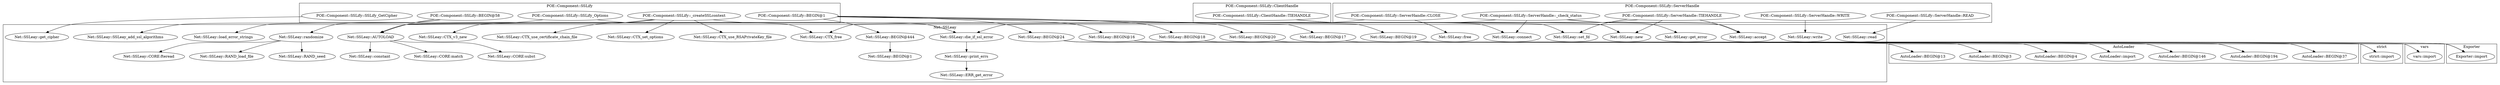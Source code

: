 digraph {
graph [overlap=false]
subgraph cluster_POE_Component_SSLify {
	label="POE::Component::SSLify";
	"POE::Component::SSLify::BEGIN@1";
	"POE::Component::SSLify::_createSSLcontext";
	"POE::Component::SSLify::BEGIN@58";
	"POE::Component::SSLify::SSLify_Options";
	"POE::Component::SSLify::SSLify_GetCipher";
}
subgraph cluster_POE_Component_SSLify_ClientHandle {
	label="POE::Component::SSLify::ClientHandle";
	"POE::Component::SSLify::ClientHandle::TIEHANDLE";
}
subgraph cluster_Exporter {
	label="Exporter";
	"Exporter::import";
}
subgraph cluster_strict {
	label="strict";
	"strict::import";
}
subgraph cluster_AutoLoader {
	label="AutoLoader";
	"AutoLoader::BEGIN@3";
	"AutoLoader::BEGIN@13";
	"AutoLoader::BEGIN@37";
	"AutoLoader::BEGIN@194";
	"AutoLoader::BEGIN@146";
	"AutoLoader::import";
	"AutoLoader::BEGIN@4";
}
subgraph cluster_vars {
	label="vars";
	"vars::import";
}
subgraph cluster_POE_Component_SSLify_ServerHandle {
	label="POE::Component::SSLify::ServerHandle";
	"POE::Component::SSLify::ServerHandle::READ";
	"POE::Component::SSLify::ServerHandle::TIEHANDLE";
	"POE::Component::SSLify::ServerHandle::CLOSE";
	"POE::Component::SSLify::ServerHandle::_check_status";
	"POE::Component::SSLify::ServerHandle::WRITE";
}
subgraph cluster_Net_SSLeay {
	label="Net::SSLeay";
	"Net::SSLeay::BEGIN@24";
	"Net::SSLeay::CTX_set_options";
	"Net::SSLeay::BEGIN@16";
	"Net::SSLeay::AUTOLOAD";
	"Net::SSLeay::print_errs";
	"Net::SSLeay::RAND_load_file";
	"Net::SSLeay::CTX_use_RSAPrivateKey_file";
	"Net::SSLeay::get_error";
	"Net::SSLeay::BEGIN@18";
	"Net::SSLeay::BEGIN@20";
	"Net::SSLeay::load_error_strings";
	"Net::SSLeay::SSLeay_add_ssl_algorithms";
	"Net::SSLeay::BEGIN@444";
	"Net::SSLeay::CORE:subst";
	"Net::SSLeay::constant";
	"Net::SSLeay::CTX_v3_new";
	"Net::SSLeay::write";
	"Net::SSLeay::BEGIN@17";
	"Net::SSLeay::randomize";
	"Net::SSLeay::ERR_get_error";
	"Net::SSLeay::read";
	"Net::SSLeay::connect";
	"Net::SSLeay::BEGIN@19";
	"Net::SSLeay::RAND_seed";
	"Net::SSLeay::new";
	"Net::SSLeay::CTX_use_certificate_chain_file";
	"Net::SSLeay::set_fd";
	"Net::SSLeay::die_if_ssl_error";
	"Net::SSLeay::BEGIN@1";
	"Net::SSLeay::CORE:match";
	"Net::SSLeay::CORE:fteread";
	"Net::SSLeay::accept";
	"Net::SSLeay::free";
	"Net::SSLeay::get_cipher";
	"Net::SSLeay::CTX_free";
}
"Net::SSLeay::BEGIN@24" -> "AutoLoader::BEGIN@37";
"Net::SSLeay::BEGIN@24" -> "AutoLoader::BEGIN@13";
"POE::Component::SSLify::_createSSLcontext" -> "Net::SSLeay::CTX_v3_new";
"POE::Component::SSLify::_createSSLcontext" -> "Net::SSLeay::CTX_use_RSAPrivateKey_file";
"Net::SSLeay::BEGIN@24" -> "AutoLoader::BEGIN@146";
"Net::SSLeay::randomize" -> "Net::SSLeay::RAND_seed";
"POE::Component::SSLify::ClientHandle::TIEHANDLE" -> "Net::SSLeay::new";
"POE::Component::SSLify::ServerHandle::TIEHANDLE" -> "Net::SSLeay::new";
"Net::SSLeay::BEGIN@24" -> "AutoLoader::BEGIN@194";
"POE::Component::SSLify::ServerHandle::READ" -> "Net::SSLeay::read";
"POE::Component::SSLify::SSLify_GetCipher" -> "Net::SSLeay::get_cipher";
"Net::SSLeay::AUTOLOAD" -> "Net::SSLeay::CORE:match";
"POE::Component::SSLify::_createSSLcontext" -> "Net::SSLeay::AUTOLOAD";
"POE::Component::SSLify::ServerHandle::_check_status" -> "Net::SSLeay::AUTOLOAD";
"POE::Component::SSLify::BEGIN@58" -> "Net::SSLeay::AUTOLOAD";
"POE::Component::SSLify::SSLify_Options" -> "Net::SSLeay::AUTOLOAD";
"POE::Component::SSLify::BEGIN@1" -> "Net::SSLeay::BEGIN@24";
"POE::Component::SSLify::BEGIN@1" -> "Net::SSLeay::BEGIN@16";
"POE::Component::SSLify::ServerHandle::TIEHANDLE" -> "Net::SSLeay::set_fd";
"POE::Component::SSLify::ClientHandle::TIEHANDLE" -> "Net::SSLeay::set_fd";
"POE::Component::SSLify::ServerHandle::_check_status" -> "Net::SSLeay::connect";
"POE::Component::SSLify::ClientHandle::TIEHANDLE" -> "Net::SSLeay::connect";
"Net::SSLeay::print_errs" -> "Net::SSLeay::ERR_get_error";
"POE::Component::SSLify::SSLify_Options" -> "Net::SSLeay::CTX_free";
"POE::Component::SSLify::ServerHandle::CLOSE" -> "Net::SSLeay::CTX_free";
"Net::SSLeay::BEGIN@18" -> "vars::import";
"Net::SSLeay::BEGIN@20" -> "Exporter::import";
"Net::SSLeay::BEGIN@19" -> "Exporter::import";
"Net::SSLeay::BEGIN@17" -> "Exporter::import";
"POE::Component::SSLify::_createSSLcontext" -> "Net::SSLeay::CTX_set_options";
"Net::SSLeay::AUTOLOAD" -> "Net::SSLeay::CORE:subst";
"POE::Component::SSLify::BEGIN@58" -> "Net::SSLeay::SSLeay_add_ssl_algorithms";
"Net::SSLeay::randomize" -> "Net::SSLeay::RAND_load_file";
"POE::Component::SSLify::ServerHandle::WRITE" -> "Net::SSLeay::write";
"POE::Component::SSLify::BEGIN@1" -> "Net::SSLeay::BEGIN@17";
"Net::SSLeay::randomize" -> "Net::SSLeay::CORE:fteread";
"Net::SSLeay::die_if_ssl_error" -> "Net::SSLeay::print_errs";
"Net::SSLeay::BEGIN@24" -> "AutoLoader::BEGIN@3";
"POE::Component::SSLify::BEGIN@1" -> "Net::SSLeay::BEGIN@444";
"Net::SSLeay::BEGIN@24" -> "AutoLoader::import";
"Net::SSLeay::AUTOLOAD" -> "Net::SSLeay::constant";
"POE::Component::SSLify::BEGIN@1" -> "Net::SSLeay::BEGIN@18";
"POE::Component::SSLify::ServerHandle::_check_status" -> "Net::SSLeay::get_error";
"POE::Component::SSLify::BEGIN@1" -> "Net::SSLeay::BEGIN@20";
"POE::Component::SSLify::BEGIN@58" -> "Net::SSLeay::load_error_strings";
"POE::Component::SSLify::_createSSLcontext" -> "Net::SSLeay::die_if_ssl_error";
"POE::Component::SSLify::ServerHandle::TIEHANDLE" -> "Net::SSLeay::die_if_ssl_error";
"Net::SSLeay::BEGIN@444" -> "Net::SSLeay::BEGIN@1";
"POE::Component::SSLify::BEGIN@1" -> "Net::SSLeay::BEGIN@19";
"POE::Component::SSLify::_createSSLcontext" -> "Net::SSLeay::CTX_use_certificate_chain_file";
"POE::Component::SSLify::BEGIN@58" -> "Net::SSLeay::randomize";
"Net::SSLeay::BEGIN@24" -> "AutoLoader::BEGIN@4";
"Net::SSLeay::BEGIN@16" -> "strict::import";
"POE::Component::SSLify::ServerHandle::_check_status" -> "Net::SSLeay::accept";
"POE::Component::SSLify::ServerHandle::TIEHANDLE" -> "Net::SSLeay::accept";
"POE::Component::SSLify::ServerHandle::CLOSE" -> "Net::SSLeay::free";
}
